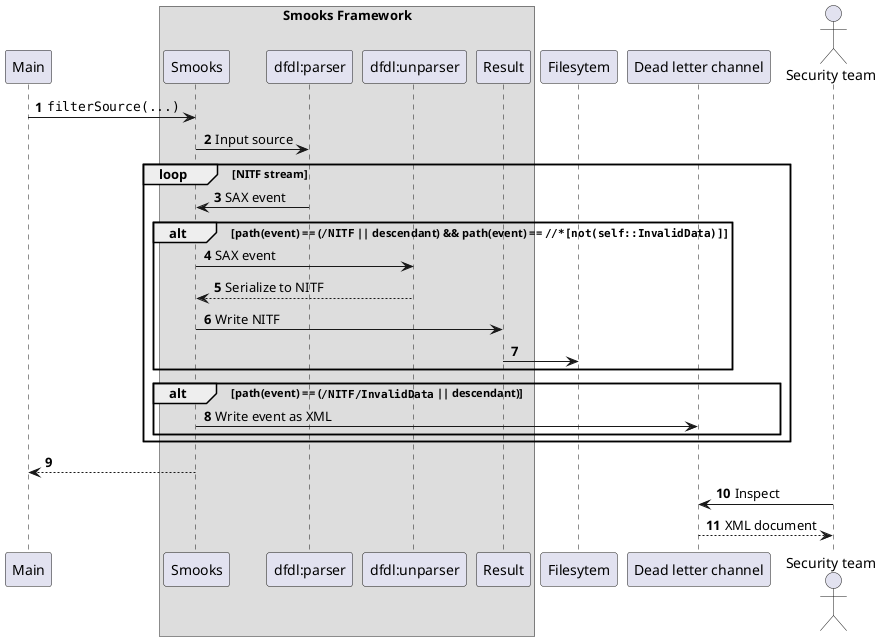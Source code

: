 @startuml
participant Main
box Smooks Framework
participant Smooks
participant "dfdl:parser"
participant "dfdl:unparser"
participant Result
end box
actor "Security team" order 1
autonumber

Main -> Smooks : ""filterSource(...)""
Smooks -> "dfdl:parser": Input source
loop NITF stream
    Smooks <- "dfdl:parser": SAX event
    alt path(event) == (""/NITF"" || descendant) && path(event) == ""//*[not(self::InvalidData)]""
        Smooks -> "dfdl:unparser": SAX event
        "dfdl:unparser" --> Smooks: Serialize to NITF
        Smooks -> Result: Write NITF
        Result -> Filesytem
    end
    alt path(event) == (""/NITF/InvalidData"" || descendant)
        Smooks -> "Dead letter channel": Write event as XML
    end
end
Smooks --> Main
"Security team" -> "Dead letter channel": Inspect
"Security team" <-- "Dead letter channel": XML document
@enduml
